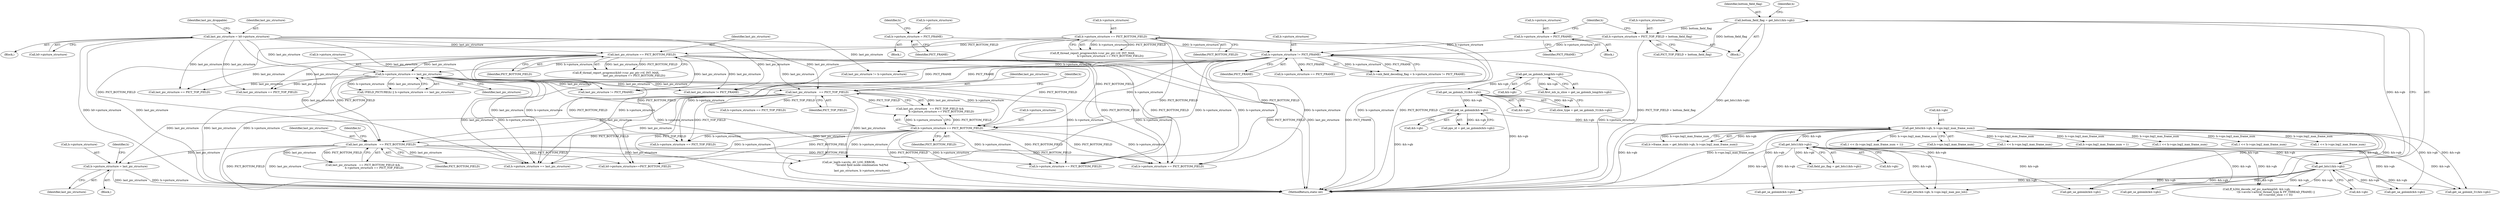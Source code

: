 digraph "0_FFmpeg_29ffeef5e73b8f41ff3a3f2242d356759c66f91f@pointer" {
"1001437" [label="(Call,h->picture_structure = last_pic_structure)"];
"1001384" [label="(Call,last_pic_structure   == PICT_TOP_FIELD)"];
"1001017" [label="(Call,last_pic_structure = h0->picture_structure)"];
"1001321" [label="(Call,h->picture_structure == last_pic_structure)"];
"1001115" [label="(Call,h->picture_structure != PICT_FRAME)"];
"1001043" [label="(Call,h->picture_structure = PICT_FRAME)"];
"1001097" [label="(Call,h->picture_structure = PICT_FRAME)"];
"1001088" [label="(Call,h->picture_structure = PICT_TOP_FIELD + bottom_field_flag)"];
"1001081" [label="(Call,bottom_field_flag = get_bits1(&h->gb))"];
"1001083" [label="(Call,get_bits1(&h->gb))"];
"1001073" [label="(Call,get_bits1(&h->gb))"];
"1000997" [label="(Call,get_bits(&h->gb, h->sps.log2_max_frame_num))"];
"1000300" [label="(Call,get_ue_golomb(&h->gb))"];
"1000230" [label="(Call,get_ue_golomb_31(&h->gb))"];
"1000168" [label="(Call,get_ue_golomb_long(&h->gb))"];
"1001313" [label="(Call,last_pic_structure == PICT_BOTTOM_FIELD)"];
"1000218" [label="(Call,h->picture_structure == PICT_BOTTOM_FIELD)"];
"1001393" [label="(Call,last_pic_structure   == PICT_BOTTOM_FIELD)"];
"1001387" [label="(Call,h->picture_structure == PICT_BOTTOM_FIELD)"];
"1001096" [label="(Block,)"];
"1001208" [label="(Call,1 << h->sps.log2_max_frame_num)"];
"1001431" [label="(Block,)"];
"1002195" [label="(Call,get_se_golomb(&h->gb))"];
"1001082" [label="(Identifier,bottom_field_flag)"];
"1001084" [label="(Call,&h->gb)"];
"1000997" [label="(Call,get_bits(&h->gb, h->sps.log2_max_frame_num))"];
"1001104" [label="(Identifier,h)"];
"1002411" [label="(Call,ff_h264_decode_ref_pic_marking(h0, &h->gb,\n                                             !(h->avctx->active_thread_type & FF_THREAD_FRAME) ||\n                                             h0->current_slice == 0))"];
"1001437" [label="(Call,h->picture_structure = last_pic_structure)"];
"1001044" [label="(Call,h->picture_structure)"];
"1002109" [label="(Call,h->sps.log2_max_frame_num + 1)"];
"1001129" [label="(Call,last_pic_structure != h->picture_structure)"];
"1000998" [label="(Call,&h->gb)"];
"1001317" [label="(Call,!FIELD_PICTURE(h) || h->picture_structure == last_pic_structure)"];
"1001385" [label="(Identifier,last_pic_structure)"];
"1001325" [label="(Identifier,last_pic_structure)"];
"1001092" [label="(Call,PICT_TOP_FIELD + bottom_field_flag)"];
"1001743" [label="(Call,h->picture_structure == last_pic_structure)"];
"1001305" [label="(Call,ff_thread_report_progress(&h0->cur_pic_ptr->tf, INT_MAX,\n                                           last_pic_structure == PICT_BOTTOM_FIELD))"];
"1001314" [label="(Identifier,last_pic_structure)"];
"1001113" [label="(Identifier,h)"];
"1001088" [label="(Call,h->picture_structure = PICT_TOP_FIELD + bottom_field_flag)"];
"1000218" [label="(Call,h->picture_structure == PICT_BOTTOM_FIELD)"];
"1001083" [label="(Call,get_bits1(&h->gb))"];
"1000301" [label="(Call,&h->gb)"];
"1000298" [label="(Call,pps_id = get_ue_golomb(&h->gb))"];
"1000169" [label="(Call,&h->gb)"];
"1001313" [label="(Call,last_pic_structure == PICT_BOTTOM_FIELD)"];
"1003331" [label="(Call,h->picture_structure == PICT_TOP_FIELD)"];
"1001363" [label="(Call,last_pic_structure != PICT_FRAME)"];
"1000993" [label="(Call,h->frame_num = get_bits(&h->gb, h->sps.log2_max_frame_num))"];
"1002066" [label="(Call,h->picture_structure == PICT_FRAME)"];
"1003435" [label="(MethodReturn,static int)"];
"1001111" [label="(Call,h->mb_field_decoding_flag = h->picture_structure != PICT_FRAME)"];
"1001080" [label="(Block,)"];
"1001321" [label="(Call,h->picture_structure == last_pic_structure)"];
"1001479" [label="(Call,1 << h->sps.log2_max_frame_num)"];
"1001101" [label="(Identifier,PICT_FRAME)"];
"1001781" [label="(Call,h0->picture_structure==PICT_BOTTOM_FIELD)"];
"1001331" [label="(Call,last_pic_structure != PICT_FRAME)"];
"1001392" [label="(Call,last_pic_structure   == PICT_BOTTOM_FIELD &&\n                           h->picture_structure == PICT_TOP_FIELD)"];
"1001386" [label="(Identifier,PICT_TOP_FIELD)"];
"1001444" [label="(Identifier,h)"];
"1001343" [label="(Call,last_pic_structure == PICT_TOP_FIELD)"];
"1002122" [label="(Call,get_ue_golomb(&h->gb))"];
"1001388" [label="(Call,h->picture_structure)"];
"1000127" [label="(Block,)"];
"1001002" [label="(Call,h->sps.log2_max_frame_num)"];
"1001023" [label="(Identifier,last_pic_droppable)"];
"1000230" [label="(Call,get_ue_golomb_31(&h->gb))"];
"1001322" [label="(Call,h->picture_structure)"];
"1001119" [label="(Identifier,PICT_FRAME)"];
"1001396" [label="(Call,h->picture_structure == PICT_TOP_FIELD)"];
"1001395" [label="(Identifier,PICT_BOTTOM_FIELD)"];
"1001097" [label="(Call,h->picture_structure = PICT_FRAME)"];
"1001018" [label="(Identifier,last_pic_structure)"];
"1001043" [label="(Call,h->picture_structure = PICT_FRAME)"];
"1001398" [label="(Identifier,h)"];
"1001391" [label="(Identifier,PICT_BOTTOM_FIELD)"];
"1000219" [label="(Call,h->picture_structure)"];
"1001375" [label="(Call,last_pic_structure == PICT_TOP_FIELD)"];
"1001438" [label="(Call,h->picture_structure)"];
"1002502" [label="(Call,get_ue_golomb_31(&h->gb))"];
"1001441" [label="(Identifier,last_pic_structure)"];
"1001017" [label="(Call,last_pic_structure = h0->picture_structure)"];
"1002538" [label="(Call,get_se_golomb(&h->gb))"];
"1000166" [label="(Call,first_mb_in_slice = get_ue_golomb_long(&h->gb))"];
"1001115" [label="(Call,h->picture_structure != PICT_FRAME)"];
"1001845" [label="(Call,h->picture_structure == PICT_BOTTOM_FIELD)"];
"1001089" [label="(Call,h->picture_structure)"];
"1002140" [label="(Call,get_bits(&h->gb, h->sps.log2_max_poc_lsb))"];
"1001393" [label="(Call,last_pic_structure   == PICT_BOTTOM_FIELD)"];
"1001071" [label="(Call,field_pic_flag = get_bits1(&h->gb))"];
"1000300" [label="(Call,get_ue_golomb(&h->gb))"];
"1001556" [label="(Call,1 << h->sps.log2_max_frame_num)"];
"1001073" [label="(Call,get_bits1(&h->gb))"];
"1002083" [label="(Call,1 << h->sps.log2_max_frame_num)"];
"1001090" [label="(Identifier,h)"];
"1001387" [label="(Call,h->picture_structure == PICT_BOTTOM_FIELD)"];
"1001394" [label="(Identifier,last_pic_structure)"];
"1001384" [label="(Call,last_pic_structure   == PICT_TOP_FIELD)"];
"1001116" [label="(Call,h->picture_structure)"];
"1001081" [label="(Call,bottom_field_flag = get_bits1(&h->gb))"];
"1001042" [label="(Block,)"];
"1001389" [label="(Identifier,h)"];
"1000231" [label="(Call,&h->gb)"];
"1001098" [label="(Call,h->picture_structure)"];
"1000228" [label="(Call,slice_type = get_ue_golomb_31(&h->gb))"];
"1002107" [label="(Call,1 << (h->sps.log2_max_frame_num + 1))"];
"1000210" [label="(Call,ff_thread_report_progress(&h->cur_pic_ptr->tf, INT_MAX,\n                                          h->picture_structure == PICT_BOTTOM_FIELD))"];
"1000222" [label="(Identifier,PICT_BOTTOM_FIELD)"];
"1001074" [label="(Call,&h->gb)"];
"1001047" [label="(Identifier,PICT_FRAME)"];
"1001402" [label="(Call,av_log(h->avctx, AV_LOG_ERROR,\n                               \"Invalid field mode combination %d/%d\n\",\n                               last_pic_structure, h->picture_structure))"];
"1002248" [label="(Call,get_ue_golomb(&h->gb))"];
"1002039" [label="(Call,h->picture_structure == PICT_BOTTOM_FIELD)"];
"1000168" [label="(Call,get_ue_golomb_long(&h->gb))"];
"1001383" [label="(Call,last_pic_structure   == PICT_TOP_FIELD &&\n                           h->picture_structure == PICT_BOTTOM_FIELD)"];
"1001315" [label="(Identifier,PICT_BOTTOM_FIELD)"];
"1001019" [label="(Call,h0->picture_structure)"];
"1001437" -> "1001431"  [label="AST: "];
"1001437" -> "1001441"  [label="CFG: "];
"1001438" -> "1001437"  [label="AST: "];
"1001441" -> "1001437"  [label="AST: "];
"1001444" -> "1001437"  [label="CFG: "];
"1001437" -> "1003435"  [label="DDG: h->picture_structure"];
"1001437" -> "1003435"  [label="DDG: last_pic_structure"];
"1001384" -> "1001437"  [label="DDG: last_pic_structure"];
"1001393" -> "1001437"  [label="DDG: last_pic_structure"];
"1001384" -> "1001383"  [label="AST: "];
"1001384" -> "1001386"  [label="CFG: "];
"1001385" -> "1001384"  [label="AST: "];
"1001386" -> "1001384"  [label="AST: "];
"1001389" -> "1001384"  [label="CFG: "];
"1001383" -> "1001384"  [label="CFG: "];
"1001384" -> "1003435"  [label="DDG: last_pic_structure"];
"1001384" -> "1003435"  [label="DDG: PICT_TOP_FIELD"];
"1001384" -> "1001383"  [label="DDG: last_pic_structure"];
"1001384" -> "1001383"  [label="DDG: PICT_TOP_FIELD"];
"1001017" -> "1001384"  [label="DDG: last_pic_structure"];
"1001321" -> "1001384"  [label="DDG: last_pic_structure"];
"1001313" -> "1001384"  [label="DDG: last_pic_structure"];
"1001384" -> "1001393"  [label="DDG: last_pic_structure"];
"1001384" -> "1001396"  [label="DDG: PICT_TOP_FIELD"];
"1001384" -> "1001402"  [label="DDG: last_pic_structure"];
"1001384" -> "1001743"  [label="DDG: last_pic_structure"];
"1001384" -> "1003331"  [label="DDG: PICT_TOP_FIELD"];
"1001017" -> "1000127"  [label="AST: "];
"1001017" -> "1001019"  [label="CFG: "];
"1001018" -> "1001017"  [label="AST: "];
"1001019" -> "1001017"  [label="AST: "];
"1001023" -> "1001017"  [label="CFG: "];
"1001017" -> "1003435"  [label="DDG: last_pic_structure"];
"1001017" -> "1003435"  [label="DDG: h0->picture_structure"];
"1001017" -> "1001129"  [label="DDG: last_pic_structure"];
"1001017" -> "1001313"  [label="DDG: last_pic_structure"];
"1001017" -> "1001321"  [label="DDG: last_pic_structure"];
"1001017" -> "1001331"  [label="DDG: last_pic_structure"];
"1001017" -> "1001343"  [label="DDG: last_pic_structure"];
"1001017" -> "1001363"  [label="DDG: last_pic_structure"];
"1001017" -> "1001375"  [label="DDG: last_pic_structure"];
"1001017" -> "1001743"  [label="DDG: last_pic_structure"];
"1001321" -> "1001317"  [label="AST: "];
"1001321" -> "1001325"  [label="CFG: "];
"1001322" -> "1001321"  [label="AST: "];
"1001325" -> "1001321"  [label="AST: "];
"1001317" -> "1001321"  [label="CFG: "];
"1001321" -> "1003435"  [label="DDG: h->picture_structure"];
"1001321" -> "1003435"  [label="DDG: last_pic_structure"];
"1001321" -> "1001317"  [label="DDG: h->picture_structure"];
"1001321" -> "1001317"  [label="DDG: last_pic_structure"];
"1001115" -> "1001321"  [label="DDG: h->picture_structure"];
"1001313" -> "1001321"  [label="DDG: last_pic_structure"];
"1001321" -> "1001331"  [label="DDG: last_pic_structure"];
"1001321" -> "1001343"  [label="DDG: last_pic_structure"];
"1001321" -> "1001363"  [label="DDG: last_pic_structure"];
"1001321" -> "1001375"  [label="DDG: last_pic_structure"];
"1001321" -> "1001387"  [label="DDG: h->picture_structure"];
"1001321" -> "1001396"  [label="DDG: h->picture_structure"];
"1001321" -> "1001402"  [label="DDG: h->picture_structure"];
"1001321" -> "1001743"  [label="DDG: h->picture_structure"];
"1001321" -> "1001743"  [label="DDG: last_pic_structure"];
"1001321" -> "1001845"  [label="DDG: h->picture_structure"];
"1001321" -> "1002039"  [label="DDG: h->picture_structure"];
"1001115" -> "1001111"  [label="AST: "];
"1001115" -> "1001119"  [label="CFG: "];
"1001116" -> "1001115"  [label="AST: "];
"1001119" -> "1001115"  [label="AST: "];
"1001111" -> "1001115"  [label="CFG: "];
"1001115" -> "1003435"  [label="DDG: h->picture_structure"];
"1001115" -> "1003435"  [label="DDG: PICT_FRAME"];
"1001115" -> "1001111"  [label="DDG: h->picture_structure"];
"1001115" -> "1001111"  [label="DDG: PICT_FRAME"];
"1001043" -> "1001115"  [label="DDG: h->picture_structure"];
"1001097" -> "1001115"  [label="DDG: h->picture_structure"];
"1001088" -> "1001115"  [label="DDG: h->picture_structure"];
"1001115" -> "1001129"  [label="DDG: h->picture_structure"];
"1001115" -> "1001331"  [label="DDG: PICT_FRAME"];
"1001115" -> "1001363"  [label="DDG: PICT_FRAME"];
"1001115" -> "1001387"  [label="DDG: h->picture_structure"];
"1001115" -> "1001396"  [label="DDG: h->picture_structure"];
"1001115" -> "1001402"  [label="DDG: h->picture_structure"];
"1001115" -> "1001743"  [label="DDG: h->picture_structure"];
"1001115" -> "1001845"  [label="DDG: h->picture_structure"];
"1001115" -> "1002039"  [label="DDG: h->picture_structure"];
"1001115" -> "1002066"  [label="DDG: PICT_FRAME"];
"1001043" -> "1001042"  [label="AST: "];
"1001043" -> "1001047"  [label="CFG: "];
"1001044" -> "1001043"  [label="AST: "];
"1001047" -> "1001043"  [label="AST: "];
"1001113" -> "1001043"  [label="CFG: "];
"1001097" -> "1001096"  [label="AST: "];
"1001097" -> "1001101"  [label="CFG: "];
"1001098" -> "1001097"  [label="AST: "];
"1001101" -> "1001097"  [label="AST: "];
"1001104" -> "1001097"  [label="CFG: "];
"1001088" -> "1001080"  [label="AST: "];
"1001088" -> "1001092"  [label="CFG: "];
"1001089" -> "1001088"  [label="AST: "];
"1001092" -> "1001088"  [label="AST: "];
"1001113" -> "1001088"  [label="CFG: "];
"1001088" -> "1003435"  [label="DDG: PICT_TOP_FIELD + bottom_field_flag"];
"1001081" -> "1001088"  [label="DDG: bottom_field_flag"];
"1001081" -> "1001080"  [label="AST: "];
"1001081" -> "1001083"  [label="CFG: "];
"1001082" -> "1001081"  [label="AST: "];
"1001083" -> "1001081"  [label="AST: "];
"1001090" -> "1001081"  [label="CFG: "];
"1001081" -> "1003435"  [label="DDG: get_bits1(&h->gb)"];
"1001083" -> "1001081"  [label="DDG: &h->gb"];
"1001081" -> "1001092"  [label="DDG: bottom_field_flag"];
"1001083" -> "1001084"  [label="CFG: "];
"1001084" -> "1001083"  [label="AST: "];
"1001083" -> "1003435"  [label="DDG: &h->gb"];
"1001073" -> "1001083"  [label="DDG: &h->gb"];
"1001083" -> "1002122"  [label="DDG: &h->gb"];
"1001083" -> "1002140"  [label="DDG: &h->gb"];
"1001083" -> "1002195"  [label="DDG: &h->gb"];
"1001083" -> "1002248"  [label="DDG: &h->gb"];
"1001083" -> "1002411"  [label="DDG: &h->gb"];
"1001083" -> "1002502"  [label="DDG: &h->gb"];
"1001083" -> "1002538"  [label="DDG: &h->gb"];
"1001073" -> "1001071"  [label="AST: "];
"1001073" -> "1001074"  [label="CFG: "];
"1001074" -> "1001073"  [label="AST: "];
"1001071" -> "1001073"  [label="CFG: "];
"1001073" -> "1003435"  [label="DDG: &h->gb"];
"1001073" -> "1001071"  [label="DDG: &h->gb"];
"1000997" -> "1001073"  [label="DDG: &h->gb"];
"1001073" -> "1002122"  [label="DDG: &h->gb"];
"1001073" -> "1002140"  [label="DDG: &h->gb"];
"1001073" -> "1002195"  [label="DDG: &h->gb"];
"1001073" -> "1002248"  [label="DDG: &h->gb"];
"1001073" -> "1002411"  [label="DDG: &h->gb"];
"1001073" -> "1002502"  [label="DDG: &h->gb"];
"1001073" -> "1002538"  [label="DDG: &h->gb"];
"1000997" -> "1000993"  [label="AST: "];
"1000997" -> "1001002"  [label="CFG: "];
"1000998" -> "1000997"  [label="AST: "];
"1001002" -> "1000997"  [label="AST: "];
"1000993" -> "1000997"  [label="CFG: "];
"1000997" -> "1003435"  [label="DDG: &h->gb"];
"1000997" -> "1003435"  [label="DDG: h->sps.log2_max_frame_num"];
"1000997" -> "1000993"  [label="DDG: &h->gb"];
"1000997" -> "1000993"  [label="DDG: h->sps.log2_max_frame_num"];
"1000300" -> "1000997"  [label="DDG: &h->gb"];
"1000997" -> "1001208"  [label="DDG: h->sps.log2_max_frame_num"];
"1000997" -> "1001479"  [label="DDG: h->sps.log2_max_frame_num"];
"1000997" -> "1001556"  [label="DDG: h->sps.log2_max_frame_num"];
"1000997" -> "1002083"  [label="DDG: h->sps.log2_max_frame_num"];
"1000997" -> "1002107"  [label="DDG: h->sps.log2_max_frame_num"];
"1000997" -> "1002109"  [label="DDG: h->sps.log2_max_frame_num"];
"1000997" -> "1002122"  [label="DDG: &h->gb"];
"1000997" -> "1002140"  [label="DDG: &h->gb"];
"1000997" -> "1002195"  [label="DDG: &h->gb"];
"1000997" -> "1002248"  [label="DDG: &h->gb"];
"1000997" -> "1002411"  [label="DDG: &h->gb"];
"1000997" -> "1002502"  [label="DDG: &h->gb"];
"1000997" -> "1002538"  [label="DDG: &h->gb"];
"1000300" -> "1000298"  [label="AST: "];
"1000300" -> "1000301"  [label="CFG: "];
"1000301" -> "1000300"  [label="AST: "];
"1000298" -> "1000300"  [label="CFG: "];
"1000300" -> "1003435"  [label="DDG: &h->gb"];
"1000300" -> "1000298"  [label="DDG: &h->gb"];
"1000230" -> "1000300"  [label="DDG: &h->gb"];
"1000230" -> "1000228"  [label="AST: "];
"1000230" -> "1000231"  [label="CFG: "];
"1000231" -> "1000230"  [label="AST: "];
"1000228" -> "1000230"  [label="CFG: "];
"1000230" -> "1003435"  [label="DDG: &h->gb"];
"1000230" -> "1000228"  [label="DDG: &h->gb"];
"1000168" -> "1000230"  [label="DDG: &h->gb"];
"1000168" -> "1000166"  [label="AST: "];
"1000168" -> "1000169"  [label="CFG: "];
"1000169" -> "1000168"  [label="AST: "];
"1000166" -> "1000168"  [label="CFG: "];
"1000168" -> "1000166"  [label="DDG: &h->gb"];
"1001313" -> "1001305"  [label="AST: "];
"1001313" -> "1001315"  [label="CFG: "];
"1001314" -> "1001313"  [label="AST: "];
"1001315" -> "1001313"  [label="AST: "];
"1001305" -> "1001313"  [label="CFG: "];
"1001313" -> "1003435"  [label="DDG: PICT_BOTTOM_FIELD"];
"1001313" -> "1003435"  [label="DDG: last_pic_structure"];
"1001313" -> "1001305"  [label="DDG: last_pic_structure"];
"1001313" -> "1001305"  [label="DDG: PICT_BOTTOM_FIELD"];
"1000218" -> "1001313"  [label="DDG: PICT_BOTTOM_FIELD"];
"1001313" -> "1001331"  [label="DDG: last_pic_structure"];
"1001313" -> "1001343"  [label="DDG: last_pic_structure"];
"1001313" -> "1001363"  [label="DDG: last_pic_structure"];
"1001313" -> "1001375"  [label="DDG: last_pic_structure"];
"1001313" -> "1001387"  [label="DDG: PICT_BOTTOM_FIELD"];
"1001313" -> "1001393"  [label="DDG: PICT_BOTTOM_FIELD"];
"1001313" -> "1001743"  [label="DDG: last_pic_structure"];
"1001313" -> "1001781"  [label="DDG: PICT_BOTTOM_FIELD"];
"1001313" -> "1001845"  [label="DDG: PICT_BOTTOM_FIELD"];
"1001313" -> "1002039"  [label="DDG: PICT_BOTTOM_FIELD"];
"1000218" -> "1000210"  [label="AST: "];
"1000218" -> "1000222"  [label="CFG: "];
"1000219" -> "1000218"  [label="AST: "];
"1000222" -> "1000218"  [label="AST: "];
"1000210" -> "1000218"  [label="CFG: "];
"1000218" -> "1003435"  [label="DDG: h->picture_structure"];
"1000218" -> "1003435"  [label="DDG: PICT_BOTTOM_FIELD"];
"1000218" -> "1000210"  [label="DDG: h->picture_structure"];
"1000218" -> "1000210"  [label="DDG: PICT_BOTTOM_FIELD"];
"1000218" -> "1001387"  [label="DDG: PICT_BOTTOM_FIELD"];
"1000218" -> "1001393"  [label="DDG: PICT_BOTTOM_FIELD"];
"1000218" -> "1001781"  [label="DDG: PICT_BOTTOM_FIELD"];
"1000218" -> "1001845"  [label="DDG: PICT_BOTTOM_FIELD"];
"1000218" -> "1002039"  [label="DDG: PICT_BOTTOM_FIELD"];
"1001393" -> "1001392"  [label="AST: "];
"1001393" -> "1001395"  [label="CFG: "];
"1001394" -> "1001393"  [label="AST: "];
"1001395" -> "1001393"  [label="AST: "];
"1001398" -> "1001393"  [label="CFG: "];
"1001392" -> "1001393"  [label="CFG: "];
"1001393" -> "1003435"  [label="DDG: last_pic_structure"];
"1001393" -> "1003435"  [label="DDG: PICT_BOTTOM_FIELD"];
"1001393" -> "1001392"  [label="DDG: last_pic_structure"];
"1001393" -> "1001392"  [label="DDG: PICT_BOTTOM_FIELD"];
"1001387" -> "1001393"  [label="DDG: PICT_BOTTOM_FIELD"];
"1001393" -> "1001402"  [label="DDG: last_pic_structure"];
"1001393" -> "1001743"  [label="DDG: last_pic_structure"];
"1001393" -> "1001781"  [label="DDG: PICT_BOTTOM_FIELD"];
"1001393" -> "1001845"  [label="DDG: PICT_BOTTOM_FIELD"];
"1001393" -> "1002039"  [label="DDG: PICT_BOTTOM_FIELD"];
"1001387" -> "1001383"  [label="AST: "];
"1001387" -> "1001391"  [label="CFG: "];
"1001388" -> "1001387"  [label="AST: "];
"1001391" -> "1001387"  [label="AST: "];
"1001383" -> "1001387"  [label="CFG: "];
"1001387" -> "1003435"  [label="DDG: h->picture_structure"];
"1001387" -> "1003435"  [label="DDG: PICT_BOTTOM_FIELD"];
"1001387" -> "1001383"  [label="DDG: h->picture_structure"];
"1001387" -> "1001383"  [label="DDG: PICT_BOTTOM_FIELD"];
"1001387" -> "1001396"  [label="DDG: h->picture_structure"];
"1001387" -> "1001402"  [label="DDG: h->picture_structure"];
"1001387" -> "1001743"  [label="DDG: h->picture_structure"];
"1001387" -> "1001781"  [label="DDG: PICT_BOTTOM_FIELD"];
"1001387" -> "1001845"  [label="DDG: h->picture_structure"];
"1001387" -> "1001845"  [label="DDG: PICT_BOTTOM_FIELD"];
"1001387" -> "1002039"  [label="DDG: h->picture_structure"];
"1001387" -> "1002039"  [label="DDG: PICT_BOTTOM_FIELD"];
}
